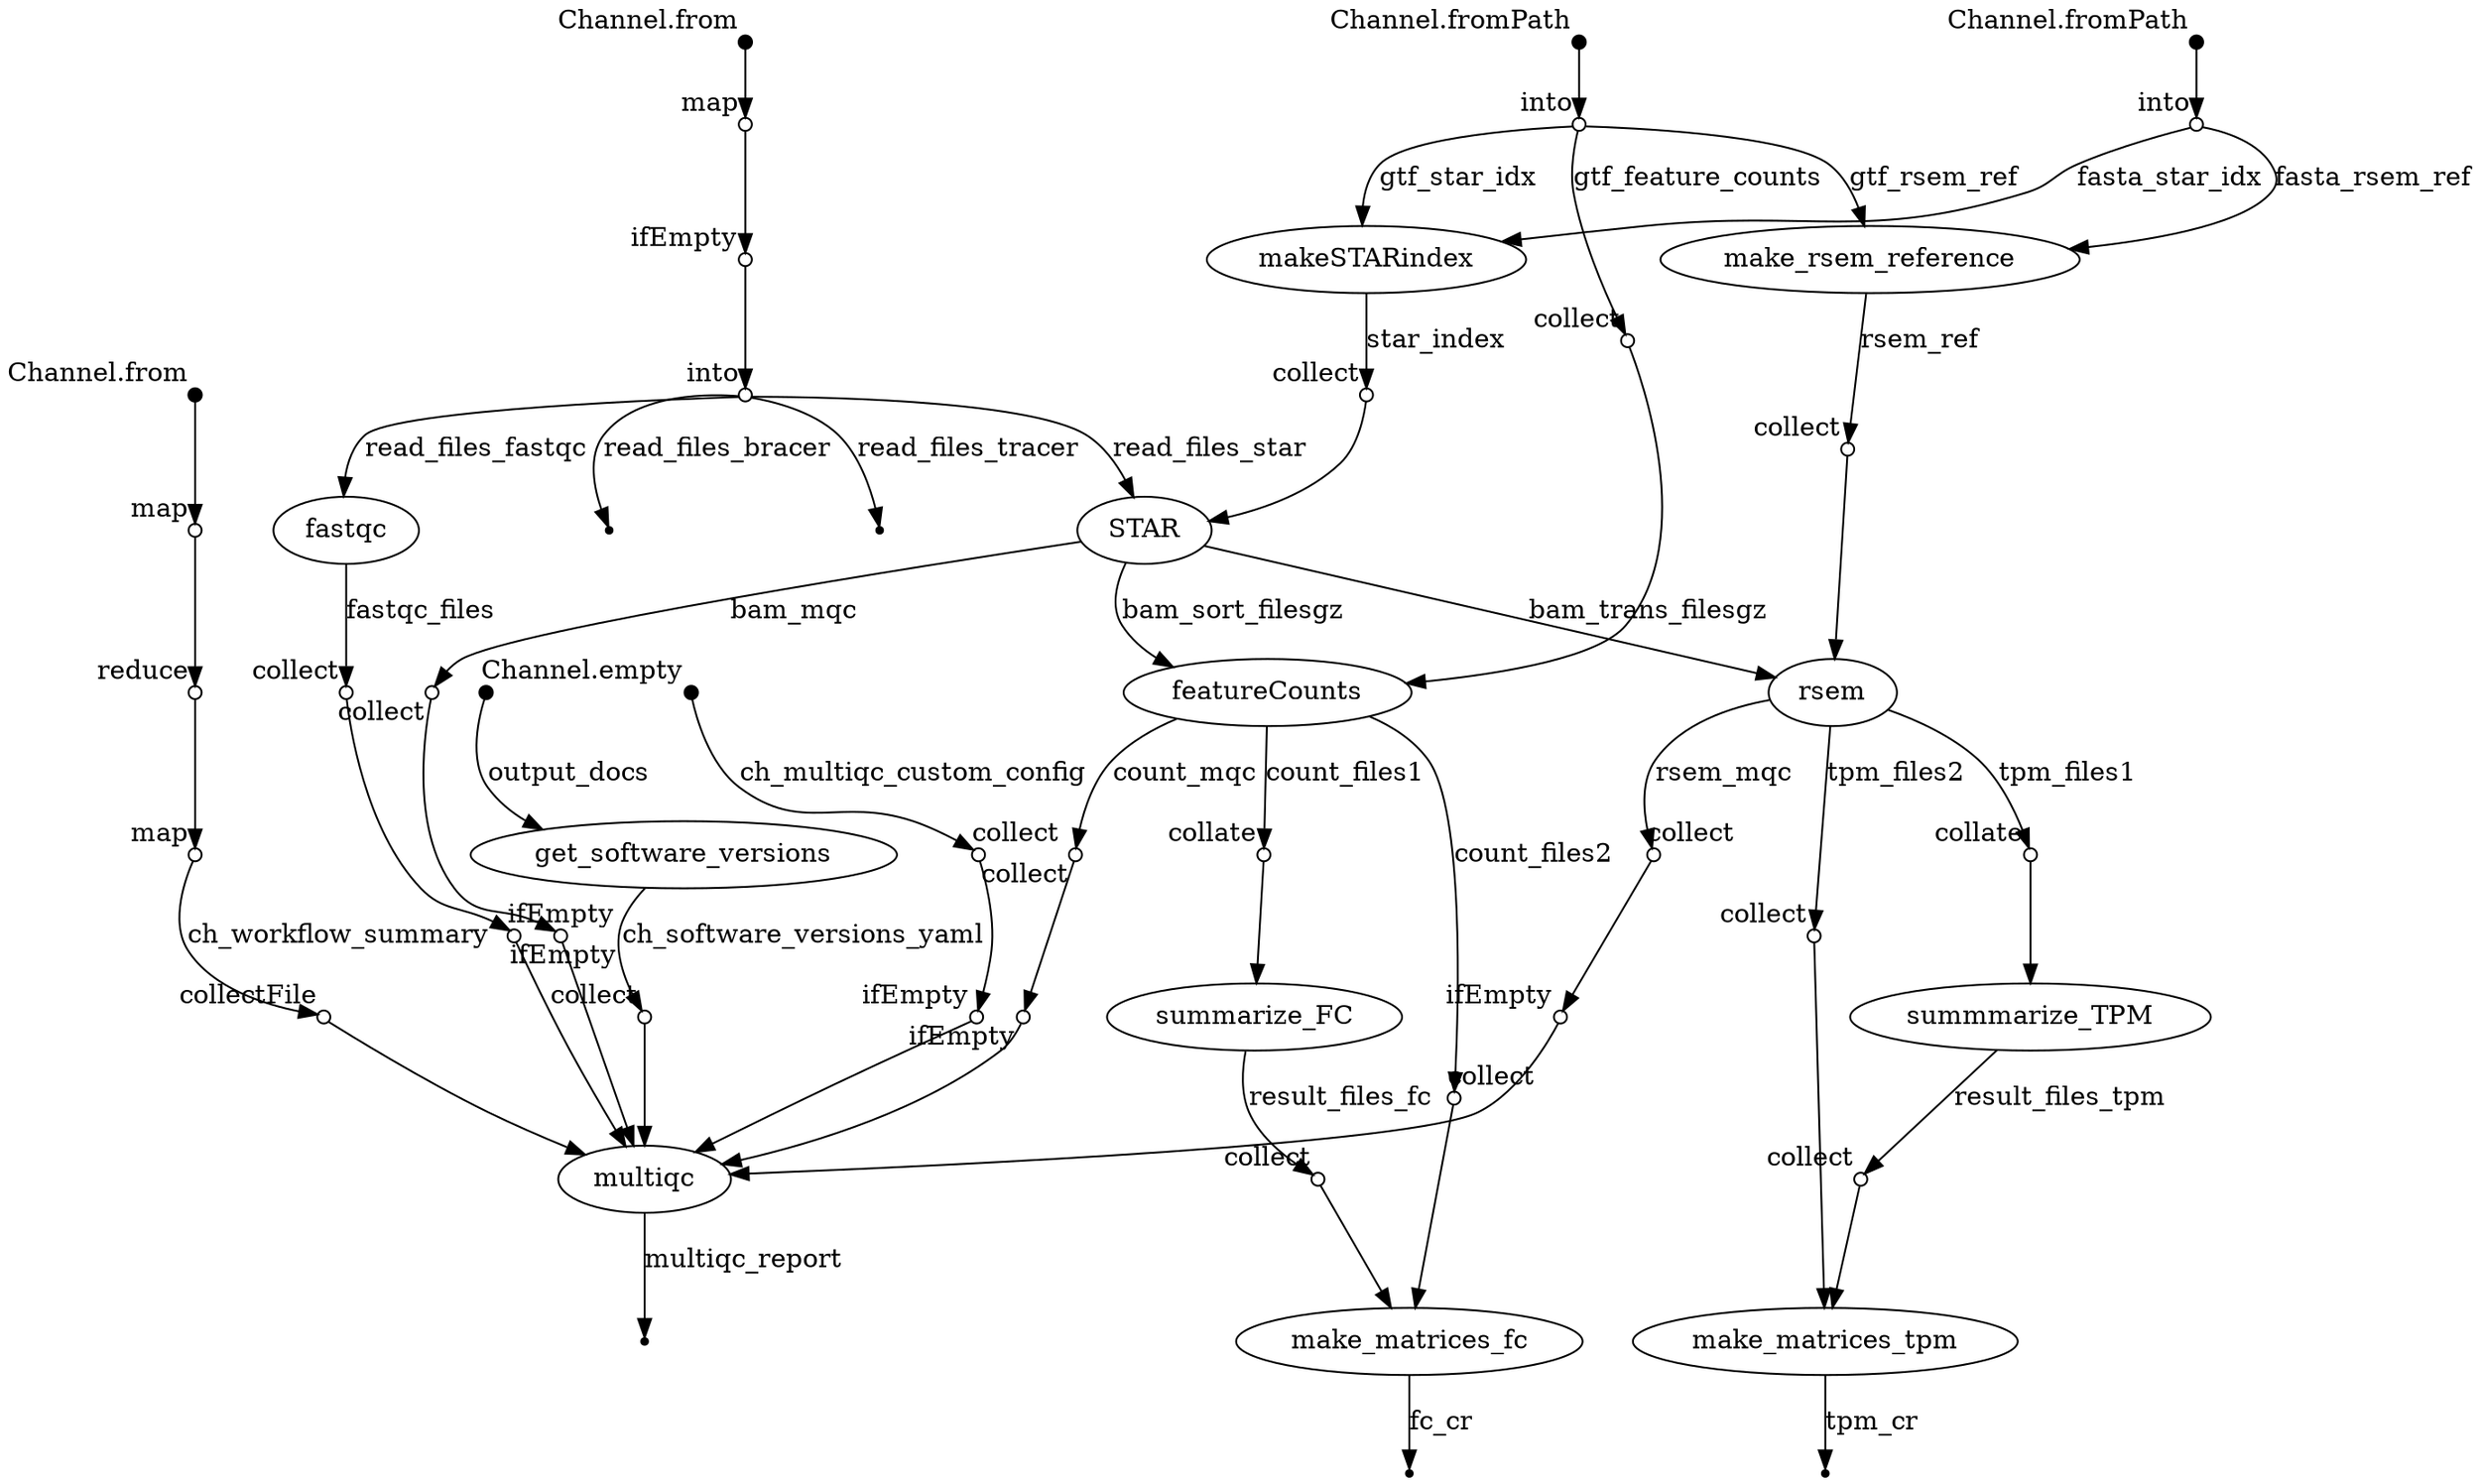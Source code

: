 digraph "smartseq2_dag" {
p0 [shape=point,label="",fixedsize=true,width=0.1,xlabel="Channel.empty"];
p38 [shape=circle,label="",fixedsize=true,width=0.1,xlabel="collect"];
p0 -> p38 [label="ch_multiqc_custom_config"];

p1 [shape=point,label="",fixedsize=true,width=0.1,xlabel="Channel.from"];
p2 [shape=circle,label="",fixedsize=true,width=0.1,xlabel="map"];
p1 -> p2;

p2 [shape=circle,label="",fixedsize=true,width=0.1,xlabel="map"];
p3 [shape=circle,label="",fixedsize=true,width=0.1,xlabel="ifEmpty"];
p2 -> p3;

p3 [shape=circle,label="",fixedsize=true,width=0.1,xlabel="ifEmpty"];
p4 [shape=circle,label="",fixedsize=true,width=0.1,xlabel="into"];
p3 -> p4;

p4 [shape=circle,label="",fixedsize=true,width=0.1,xlabel="into"];
p17 [label="fastqc"];
p4 -> p17 [label="read_files_fastqc"];

p4 [shape=circle,label="",fixedsize=true,width=0.1,xlabel="into"];
p6 [shape=point];
p4 -> p6 [label="read_files_bracer"];

p4 [shape=circle,label="",fixedsize=true,width=0.1,xlabel="into"];
p5 [shape=point];
p4 -> p5 [label="read_files_tracer"];

p4 [shape=circle,label="",fixedsize=true,width=0.1,xlabel="into"];
p19 [label="STAR"];
p4 -> p19 [label="read_files_star"];

p7 [shape=point,label="",fixedsize=true,width=0.1,xlabel="Channel.from"];
p8 [shape=circle,label="",fixedsize=true,width=0.1,xlabel="map"];
p7 -> p8;

p8 [shape=circle,label="",fixedsize=true,width=0.1,xlabel="map"];
p9 [shape=circle,label="",fixedsize=true,width=0.1,xlabel="reduce"];
p8 -> p9;

p9 [shape=circle,label="",fixedsize=true,width=0.1,xlabel="reduce"];
p10 [shape=circle,label="",fixedsize=true,width=0.1,xlabel="map"];
p9 -> p10;

p10 [shape=circle,label="",fixedsize=true,width=0.1,xlabel="map"];
p49 [shape=circle,label="",fixedsize=true,width=0.1,xlabel="collectFile"];
p10 -> p49 [label="ch_workflow_summary"];

p11 [shape=point,label="",fixedsize=true,width=0.1,xlabel="Channel.fromPath"];
p12 [shape=circle,label="",fixedsize=true,width=0.1,xlabel="into"];
p11 -> p12;

p12 [shape=circle,label="",fixedsize=true,width=0.1,xlabel="into"];
p15 [label="makeSTARindex"];
p12 -> p15 [label="fasta_star_idx"];

p12 [shape=circle,label="",fixedsize=true,width=0.1,xlabel="into"];
p16 [label="make_rsem_reference"];
p12 -> p16 [label="fasta_rsem_ref"];

p13 [shape=point,label="",fixedsize=true,width=0.1,xlabel="Channel.fromPath"];
p14 [shape=circle,label="",fixedsize=true,width=0.1,xlabel="into"];
p13 -> p14;

p14 [shape=circle,label="",fixedsize=true,width=0.1,xlabel="into"];
p15 [label="makeSTARindex"];
p14 -> p15 [label="gtf_star_idx"];

p14 [shape=circle,label="",fixedsize=true,width=0.1,xlabel="into"];
p20 [shape=circle,label="",fixedsize=true,width=0.1,xlabel="collect"];
p14 -> p20 [label="gtf_feature_counts"];

p14 [shape=circle,label="",fixedsize=true,width=0.1,xlabel="into"];
p16 [label="make_rsem_reference"];
p14 -> p16 [label="gtf_rsem_ref"];

p15 [label="makeSTARindex"];
p18 [shape=circle,label="",fixedsize=true,width=0.1,xlabel="collect"];
p15 -> p18 [label="star_index"];

p16 [label="make_rsem_reference"];
p28 [shape=circle,label="",fixedsize=true,width=0.1,xlabel="collect"];
p16 -> p28 [label="rsem_ref"];

p17 [label="fastqc"];
p40 [shape=circle,label="",fixedsize=true,width=0.1,xlabel="collect"];
p17 -> p40 [label="fastqc_files"];

p18 [shape=circle,label="",fixedsize=true,width=0.1,xlabel="collect"];
p19 [label="STAR"];
p18 -> p19;

p19 [label="STAR"];
p21 [label="featureCounts"];
p19 -> p21 [label="bam_sort_filesgz"];

p19 [label="STAR"];
p29 [label="rsem"];
p19 -> p29 [label="bam_trans_filesgz"];

p19 [label="STAR"];
p42 [shape=circle,label="",fixedsize=true,width=0.1,xlabel="collect"];
p19 -> p42 [label="bam_mqc"];

p20 [shape=circle,label="",fixedsize=true,width=0.1,xlabel="collect"];
p21 [label="featureCounts"];
p20 -> p21;

p21 [label="featureCounts"];
p22 [shape=circle,label="",fixedsize=true,width=0.1,xlabel="collate"];
p21 -> p22 [label="count_files1"];

p21 [label="featureCounts"];
p25 [shape=circle,label="",fixedsize=true,width=0.1,xlabel="collect"];
p21 -> p25 [label="count_files2"];

p21 [label="featureCounts"];
p44 [shape=circle,label="",fixedsize=true,width=0.1,xlabel="collect"];
p21 -> p44 [label="count_mqc"];

p22 [shape=circle,label="",fixedsize=true,width=0.1,xlabel="collate"];
p23 [label="summarize_FC"];
p22 -> p23;

p23 [label="summarize_FC"];
p24 [shape=circle,label="",fixedsize=true,width=0.1,xlabel="collect"];
p23 -> p24 [label="result_files_fc"];

p24 [shape=circle,label="",fixedsize=true,width=0.1,xlabel="collect"];
p26 [label="make_matrices_fc"];
p24 -> p26;

p25 [shape=circle,label="",fixedsize=true,width=0.1,xlabel="collect"];
p26 [label="make_matrices_fc"];
p25 -> p26;

p26 [label="make_matrices_fc"];
p27 [shape=point];
p26 -> p27 [label="fc_cr"];

p28 [shape=circle,label="",fixedsize=true,width=0.1,xlabel="collect"];
p29 [label="rsem"];
p28 -> p29;

p29 [label="rsem"];
p30 [shape=circle,label="",fixedsize=true,width=0.1,xlabel="collate"];
p29 -> p30 [label="tpm_files1"];

p29 [label="rsem"];
p33 [shape=circle,label="",fixedsize=true,width=0.1,xlabel="collect"];
p29 -> p33 [label="tpm_files2"];

p29 [label="rsem"];
p46 [shape=circle,label="",fixedsize=true,width=0.1,xlabel="collect"];
p29 -> p46 [label="rsem_mqc"];

p30 [shape=circle,label="",fixedsize=true,width=0.1,xlabel="collate"];
p31 [label="summmarize_TPM"];
p30 -> p31;

p31 [label="summmarize_TPM"];
p32 [shape=circle,label="",fixedsize=true,width=0.1,xlabel="collect"];
p31 -> p32 [label="result_files_tpm"];

p32 [shape=circle,label="",fixedsize=true,width=0.1,xlabel="collect"];
p34 [label="make_matrices_tpm"];
p32 -> p34;

p33 [shape=circle,label="",fixedsize=true,width=0.1,xlabel="collect"];
p34 [label="make_matrices_tpm"];
p33 -> p34;

p34 [label="make_matrices_tpm"];
p35 [shape=point];
p34 -> p35 [label="tpm_cr"];

p36 [shape=point,label="",fixedsize=true,width=0.1];
p37 [label="get_software_versions"];
p36 -> p37 [label="output_docs"];

p37 [label="get_software_versions"];
p48 [shape=circle,label="",fixedsize=true,width=0.1,xlabel="collect"];
p37 -> p48 [label="ch_software_versions_yaml"];

p38 [shape=circle,label="",fixedsize=true,width=0.1,xlabel="collect"];
p39 [shape=circle,label="",fixedsize=true,width=0.1,xlabel="ifEmpty"];
p38 -> p39;

p39 [shape=circle,label="",fixedsize=true,width=0.1,xlabel="ifEmpty"];
p50 [label="multiqc"];
p39 -> p50;

p40 [shape=circle,label="",fixedsize=true,width=0.1,xlabel="collect"];
p41 [shape=circle,label="",fixedsize=true,width=0.1,xlabel="ifEmpty"];
p40 -> p41;

p41 [shape=circle,label="",fixedsize=true,width=0.1,xlabel="ifEmpty"];
p50 [label="multiqc"];
p41 -> p50;

p42 [shape=circle,label="",fixedsize=true,width=0.1,xlabel="collect"];
p43 [shape=circle,label="",fixedsize=true,width=0.1,xlabel="ifEmpty"];
p42 -> p43;

p43 [shape=circle,label="",fixedsize=true,width=0.1,xlabel="ifEmpty"];
p50 [label="multiqc"];
p43 -> p50;

p44 [shape=circle,label="",fixedsize=true,width=0.1,xlabel="collect"];
p45 [shape=circle,label="",fixedsize=true,width=0.1,xlabel="ifEmpty"];
p44 -> p45;

p45 [shape=circle,label="",fixedsize=true,width=0.1,xlabel="ifEmpty"];
p50 [label="multiqc"];
p45 -> p50;

p46 [shape=circle,label="",fixedsize=true,width=0.1,xlabel="collect"];
p47 [shape=circle,label="",fixedsize=true,width=0.1,xlabel="ifEmpty"];
p46 -> p47;

p47 [shape=circle,label="",fixedsize=true,width=0.1,xlabel="ifEmpty"];
p50 [label="multiqc"];
p47 -> p50;

p48 [shape=circle,label="",fixedsize=true,width=0.1,xlabel="collect"];
p50 [label="multiqc"];
p48 -> p50;

p49 [shape=circle,label="",fixedsize=true,width=0.1,xlabel="collectFile"];
p50 [label="multiqc"];
p49 -> p50;

p50 [label="multiqc"];
p51 [shape=point];
p50 -> p51 [label="multiqc_report"];

}

